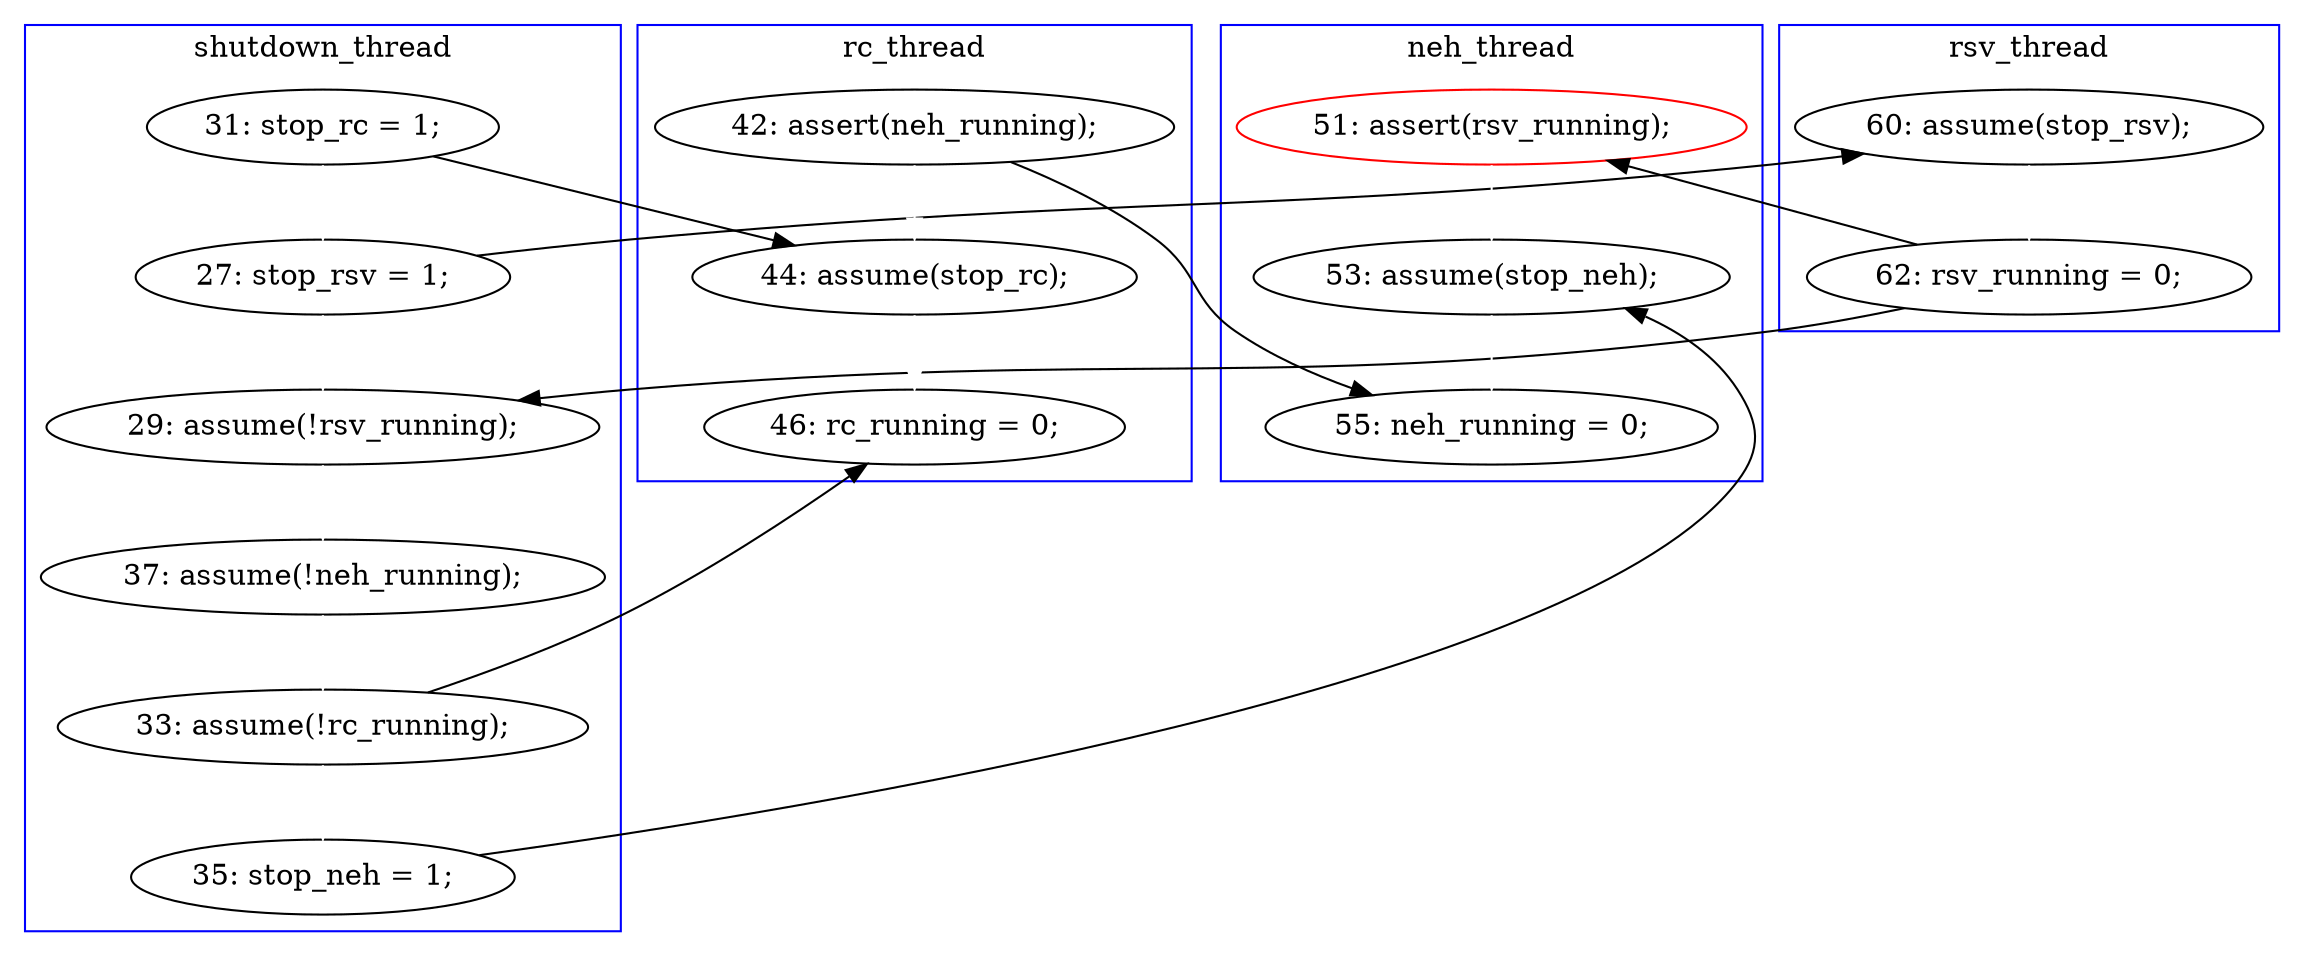 digraph Counterexample {
	11 -> 12 [color = white, style = solid]
	20 -> 21 [color = black, style = solid, constraint = false]
	26 -> 29 [color = black, style = solid, constraint = false]
	20 -> 23 [color = black, style = solid, constraint = false]
	22 -> 29 [color = white, style = solid]
	34 -> 37 [color = white, style = solid]
	19 -> 20 [color = white, style = solid]
	26 -> 28 [color = white, style = solid]
	23 -> 34 [color = white, style = solid]
	15 -> 37 [color = black, style = solid, constraint = false]
	15 -> 22 [color = white, style = solid]
	21 -> 25 [color = white, style = solid]
	25 -> 26 [color = white, style = solid]
	12 -> 21 [color = white, style = solid]
	11 -> 22 [color = black, style = solid, constraint = false]
	28 -> 34 [color = black, style = solid, constraint = false]
	12 -> 19 [color = black, style = solid, constraint = false]
	subgraph cluster4 {
		label = rsv_thread
		color = blue
		19  [label = "60: assume(stop_rsv);"]
		20  [label = "62: rsv_running = 0;"]
	}
	subgraph cluster3 {
		label = neh_thread
		color = blue
		34  [label = "53: assume(stop_neh);"]
		23  [label = "51: assert(rsv_running);", color = red]
		37  [label = "55: neh_running = 0;"]
	}
	subgraph cluster2 {
		label = rc_thread
		color = blue
		29  [label = "46: rc_running = 0;"]
		15  [label = "42: assert(neh_running);"]
		22  [label = "44: assume(stop_rc);"]
	}
	subgraph cluster1 {
		label = shutdown_thread
		color = blue
		26  [label = "33: assume(!rc_running);"]
		21  [label = "29: assume(!rsv_running);"]
		11  [label = "31: stop_rc = 1;"]
		28  [label = "35: stop_neh = 1;"]
		25  [label = "37: assume(!neh_running);"]
		12  [label = "27: stop_rsv = 1;"]
	}
}